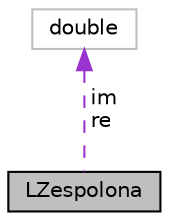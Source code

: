 digraph "LZespolona"
{
  edge [fontname="Helvetica",fontsize="10",labelfontname="Helvetica",labelfontsize="10"];
  node [fontname="Helvetica",fontsize="10",shape=record];
  Node1 [label="LZespolona",height=0.2,width=0.4,color="black", fillcolor="grey75", style="filled", fontcolor="black"];
  Node2 -> Node1 [dir="back",color="darkorchid3",fontsize="10",style="dashed",label=" im\nre" ,fontname="Helvetica"];
  Node2 [label="double",height=0.2,width=0.4,color="grey75", fillcolor="white", style="filled"];
}
